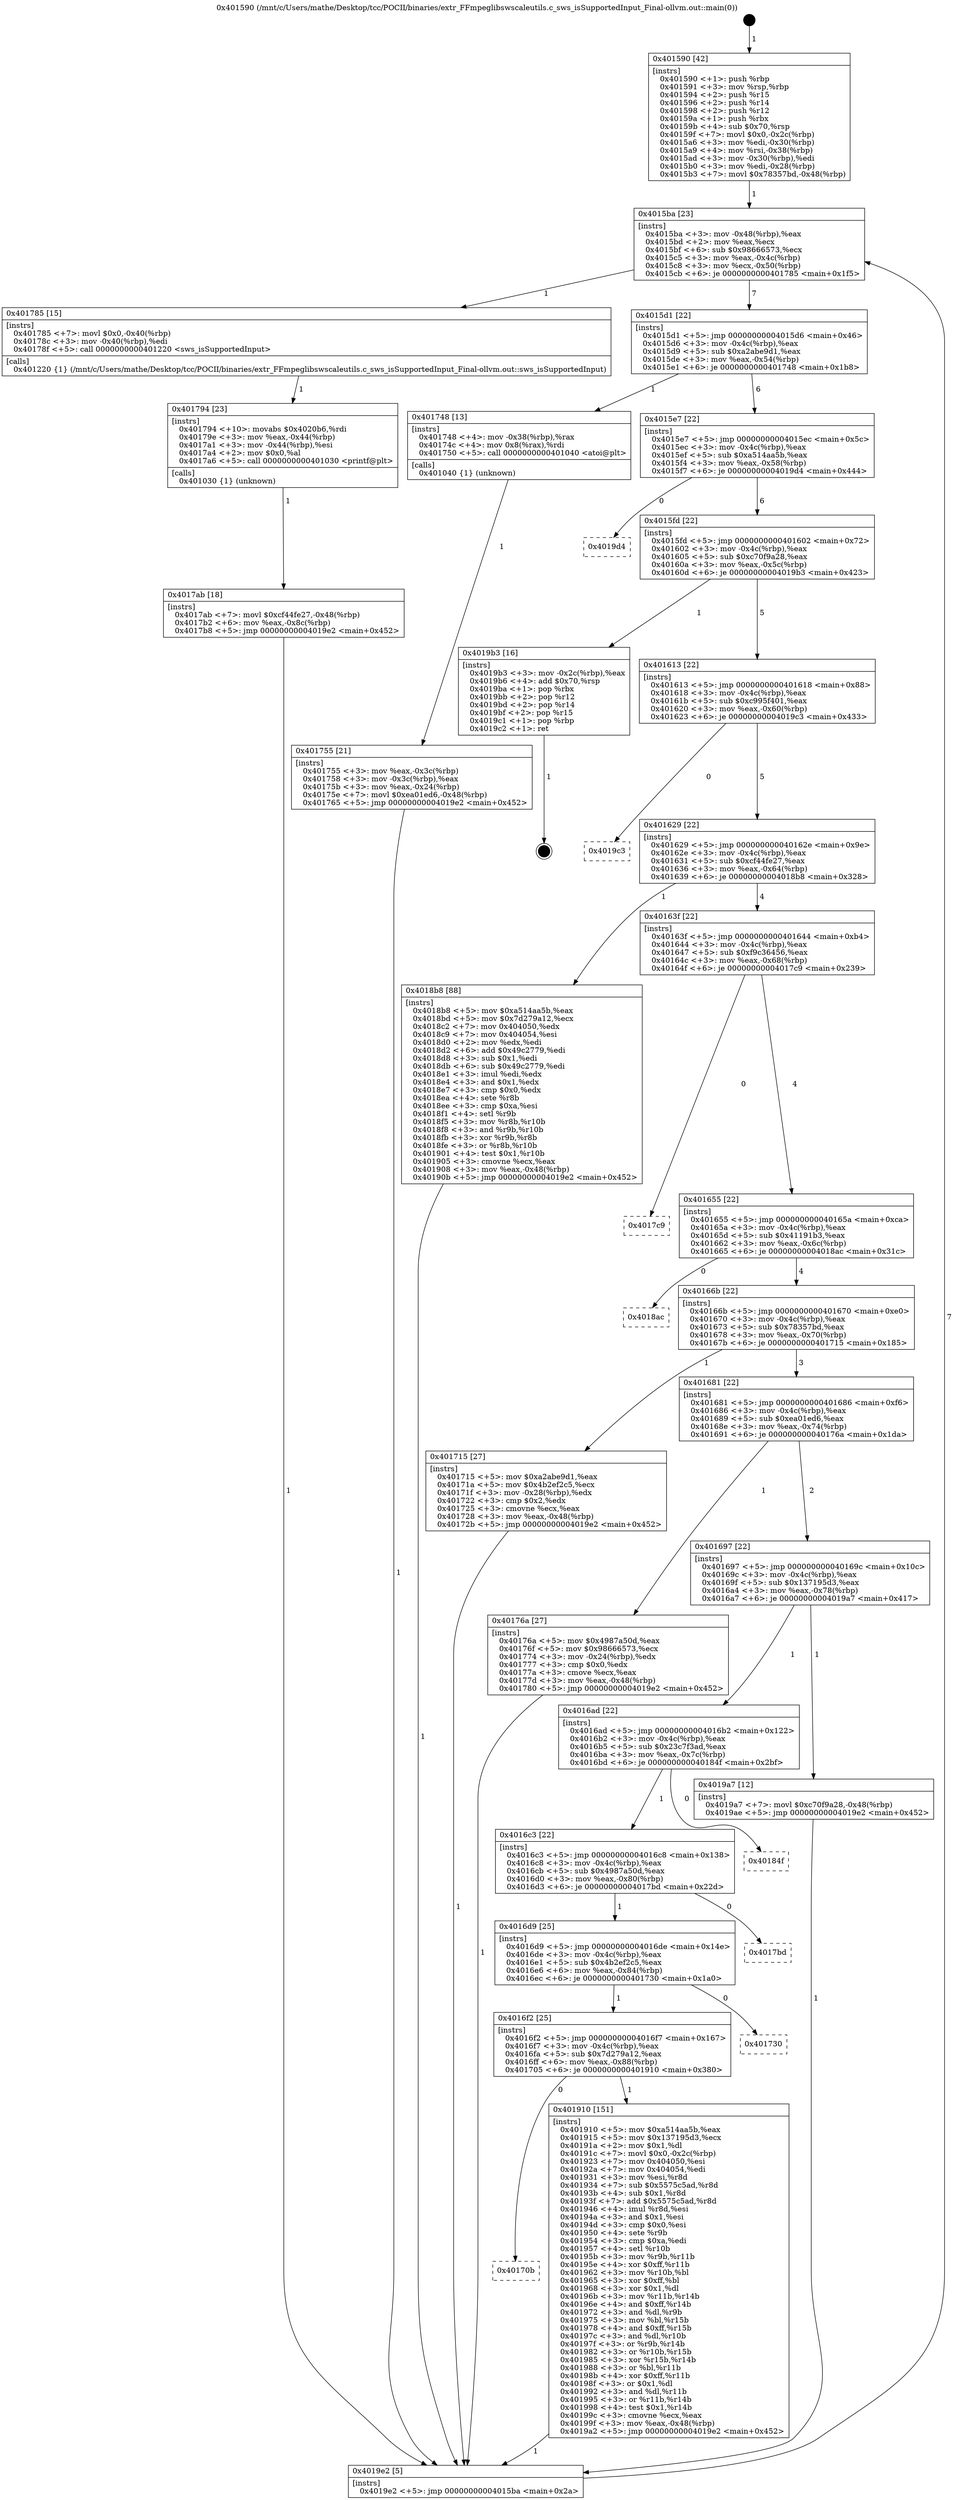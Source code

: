 digraph "0x401590" {
  label = "0x401590 (/mnt/c/Users/mathe/Desktop/tcc/POCII/binaries/extr_FFmpeglibswscaleutils.c_sws_isSupportedInput_Final-ollvm.out::main(0))"
  labelloc = "t"
  node[shape=record]

  Entry [label="",width=0.3,height=0.3,shape=circle,fillcolor=black,style=filled]
  "0x4015ba" [label="{
     0x4015ba [23]\l
     | [instrs]\l
     &nbsp;&nbsp;0x4015ba \<+3\>: mov -0x48(%rbp),%eax\l
     &nbsp;&nbsp;0x4015bd \<+2\>: mov %eax,%ecx\l
     &nbsp;&nbsp;0x4015bf \<+6\>: sub $0x98666573,%ecx\l
     &nbsp;&nbsp;0x4015c5 \<+3\>: mov %eax,-0x4c(%rbp)\l
     &nbsp;&nbsp;0x4015c8 \<+3\>: mov %ecx,-0x50(%rbp)\l
     &nbsp;&nbsp;0x4015cb \<+6\>: je 0000000000401785 \<main+0x1f5\>\l
  }"]
  "0x401785" [label="{
     0x401785 [15]\l
     | [instrs]\l
     &nbsp;&nbsp;0x401785 \<+7\>: movl $0x0,-0x40(%rbp)\l
     &nbsp;&nbsp;0x40178c \<+3\>: mov -0x40(%rbp),%edi\l
     &nbsp;&nbsp;0x40178f \<+5\>: call 0000000000401220 \<sws_isSupportedInput\>\l
     | [calls]\l
     &nbsp;&nbsp;0x401220 \{1\} (/mnt/c/Users/mathe/Desktop/tcc/POCII/binaries/extr_FFmpeglibswscaleutils.c_sws_isSupportedInput_Final-ollvm.out::sws_isSupportedInput)\l
  }"]
  "0x4015d1" [label="{
     0x4015d1 [22]\l
     | [instrs]\l
     &nbsp;&nbsp;0x4015d1 \<+5\>: jmp 00000000004015d6 \<main+0x46\>\l
     &nbsp;&nbsp;0x4015d6 \<+3\>: mov -0x4c(%rbp),%eax\l
     &nbsp;&nbsp;0x4015d9 \<+5\>: sub $0xa2abe9d1,%eax\l
     &nbsp;&nbsp;0x4015de \<+3\>: mov %eax,-0x54(%rbp)\l
     &nbsp;&nbsp;0x4015e1 \<+6\>: je 0000000000401748 \<main+0x1b8\>\l
  }"]
  Exit [label="",width=0.3,height=0.3,shape=circle,fillcolor=black,style=filled,peripheries=2]
  "0x401748" [label="{
     0x401748 [13]\l
     | [instrs]\l
     &nbsp;&nbsp;0x401748 \<+4\>: mov -0x38(%rbp),%rax\l
     &nbsp;&nbsp;0x40174c \<+4\>: mov 0x8(%rax),%rdi\l
     &nbsp;&nbsp;0x401750 \<+5\>: call 0000000000401040 \<atoi@plt\>\l
     | [calls]\l
     &nbsp;&nbsp;0x401040 \{1\} (unknown)\l
  }"]
  "0x4015e7" [label="{
     0x4015e7 [22]\l
     | [instrs]\l
     &nbsp;&nbsp;0x4015e7 \<+5\>: jmp 00000000004015ec \<main+0x5c\>\l
     &nbsp;&nbsp;0x4015ec \<+3\>: mov -0x4c(%rbp),%eax\l
     &nbsp;&nbsp;0x4015ef \<+5\>: sub $0xa514aa5b,%eax\l
     &nbsp;&nbsp;0x4015f4 \<+3\>: mov %eax,-0x58(%rbp)\l
     &nbsp;&nbsp;0x4015f7 \<+6\>: je 00000000004019d4 \<main+0x444\>\l
  }"]
  "0x40170b" [label="{
     0x40170b\l
  }", style=dashed]
  "0x4019d4" [label="{
     0x4019d4\l
  }", style=dashed]
  "0x4015fd" [label="{
     0x4015fd [22]\l
     | [instrs]\l
     &nbsp;&nbsp;0x4015fd \<+5\>: jmp 0000000000401602 \<main+0x72\>\l
     &nbsp;&nbsp;0x401602 \<+3\>: mov -0x4c(%rbp),%eax\l
     &nbsp;&nbsp;0x401605 \<+5\>: sub $0xc70f9a28,%eax\l
     &nbsp;&nbsp;0x40160a \<+3\>: mov %eax,-0x5c(%rbp)\l
     &nbsp;&nbsp;0x40160d \<+6\>: je 00000000004019b3 \<main+0x423\>\l
  }"]
  "0x401910" [label="{
     0x401910 [151]\l
     | [instrs]\l
     &nbsp;&nbsp;0x401910 \<+5\>: mov $0xa514aa5b,%eax\l
     &nbsp;&nbsp;0x401915 \<+5\>: mov $0x137195d3,%ecx\l
     &nbsp;&nbsp;0x40191a \<+2\>: mov $0x1,%dl\l
     &nbsp;&nbsp;0x40191c \<+7\>: movl $0x0,-0x2c(%rbp)\l
     &nbsp;&nbsp;0x401923 \<+7\>: mov 0x404050,%esi\l
     &nbsp;&nbsp;0x40192a \<+7\>: mov 0x404054,%edi\l
     &nbsp;&nbsp;0x401931 \<+3\>: mov %esi,%r8d\l
     &nbsp;&nbsp;0x401934 \<+7\>: sub $0x5575c5ad,%r8d\l
     &nbsp;&nbsp;0x40193b \<+4\>: sub $0x1,%r8d\l
     &nbsp;&nbsp;0x40193f \<+7\>: add $0x5575c5ad,%r8d\l
     &nbsp;&nbsp;0x401946 \<+4\>: imul %r8d,%esi\l
     &nbsp;&nbsp;0x40194a \<+3\>: and $0x1,%esi\l
     &nbsp;&nbsp;0x40194d \<+3\>: cmp $0x0,%esi\l
     &nbsp;&nbsp;0x401950 \<+4\>: sete %r9b\l
     &nbsp;&nbsp;0x401954 \<+3\>: cmp $0xa,%edi\l
     &nbsp;&nbsp;0x401957 \<+4\>: setl %r10b\l
     &nbsp;&nbsp;0x40195b \<+3\>: mov %r9b,%r11b\l
     &nbsp;&nbsp;0x40195e \<+4\>: xor $0xff,%r11b\l
     &nbsp;&nbsp;0x401962 \<+3\>: mov %r10b,%bl\l
     &nbsp;&nbsp;0x401965 \<+3\>: xor $0xff,%bl\l
     &nbsp;&nbsp;0x401968 \<+3\>: xor $0x1,%dl\l
     &nbsp;&nbsp;0x40196b \<+3\>: mov %r11b,%r14b\l
     &nbsp;&nbsp;0x40196e \<+4\>: and $0xff,%r14b\l
     &nbsp;&nbsp;0x401972 \<+3\>: and %dl,%r9b\l
     &nbsp;&nbsp;0x401975 \<+3\>: mov %bl,%r15b\l
     &nbsp;&nbsp;0x401978 \<+4\>: and $0xff,%r15b\l
     &nbsp;&nbsp;0x40197c \<+3\>: and %dl,%r10b\l
     &nbsp;&nbsp;0x40197f \<+3\>: or %r9b,%r14b\l
     &nbsp;&nbsp;0x401982 \<+3\>: or %r10b,%r15b\l
     &nbsp;&nbsp;0x401985 \<+3\>: xor %r15b,%r14b\l
     &nbsp;&nbsp;0x401988 \<+3\>: or %bl,%r11b\l
     &nbsp;&nbsp;0x40198b \<+4\>: xor $0xff,%r11b\l
     &nbsp;&nbsp;0x40198f \<+3\>: or $0x1,%dl\l
     &nbsp;&nbsp;0x401992 \<+3\>: and %dl,%r11b\l
     &nbsp;&nbsp;0x401995 \<+3\>: or %r11b,%r14b\l
     &nbsp;&nbsp;0x401998 \<+4\>: test $0x1,%r14b\l
     &nbsp;&nbsp;0x40199c \<+3\>: cmovne %ecx,%eax\l
     &nbsp;&nbsp;0x40199f \<+3\>: mov %eax,-0x48(%rbp)\l
     &nbsp;&nbsp;0x4019a2 \<+5\>: jmp 00000000004019e2 \<main+0x452\>\l
  }"]
  "0x4019b3" [label="{
     0x4019b3 [16]\l
     | [instrs]\l
     &nbsp;&nbsp;0x4019b3 \<+3\>: mov -0x2c(%rbp),%eax\l
     &nbsp;&nbsp;0x4019b6 \<+4\>: add $0x70,%rsp\l
     &nbsp;&nbsp;0x4019ba \<+1\>: pop %rbx\l
     &nbsp;&nbsp;0x4019bb \<+2\>: pop %r12\l
     &nbsp;&nbsp;0x4019bd \<+2\>: pop %r14\l
     &nbsp;&nbsp;0x4019bf \<+2\>: pop %r15\l
     &nbsp;&nbsp;0x4019c1 \<+1\>: pop %rbp\l
     &nbsp;&nbsp;0x4019c2 \<+1\>: ret\l
  }"]
  "0x401613" [label="{
     0x401613 [22]\l
     | [instrs]\l
     &nbsp;&nbsp;0x401613 \<+5\>: jmp 0000000000401618 \<main+0x88\>\l
     &nbsp;&nbsp;0x401618 \<+3\>: mov -0x4c(%rbp),%eax\l
     &nbsp;&nbsp;0x40161b \<+5\>: sub $0xc995f401,%eax\l
     &nbsp;&nbsp;0x401620 \<+3\>: mov %eax,-0x60(%rbp)\l
     &nbsp;&nbsp;0x401623 \<+6\>: je 00000000004019c3 \<main+0x433\>\l
  }"]
  "0x4016f2" [label="{
     0x4016f2 [25]\l
     | [instrs]\l
     &nbsp;&nbsp;0x4016f2 \<+5\>: jmp 00000000004016f7 \<main+0x167\>\l
     &nbsp;&nbsp;0x4016f7 \<+3\>: mov -0x4c(%rbp),%eax\l
     &nbsp;&nbsp;0x4016fa \<+5\>: sub $0x7d279a12,%eax\l
     &nbsp;&nbsp;0x4016ff \<+6\>: mov %eax,-0x88(%rbp)\l
     &nbsp;&nbsp;0x401705 \<+6\>: je 0000000000401910 \<main+0x380\>\l
  }"]
  "0x4019c3" [label="{
     0x4019c3\l
  }", style=dashed]
  "0x401629" [label="{
     0x401629 [22]\l
     | [instrs]\l
     &nbsp;&nbsp;0x401629 \<+5\>: jmp 000000000040162e \<main+0x9e\>\l
     &nbsp;&nbsp;0x40162e \<+3\>: mov -0x4c(%rbp),%eax\l
     &nbsp;&nbsp;0x401631 \<+5\>: sub $0xcf44fe27,%eax\l
     &nbsp;&nbsp;0x401636 \<+3\>: mov %eax,-0x64(%rbp)\l
     &nbsp;&nbsp;0x401639 \<+6\>: je 00000000004018b8 \<main+0x328\>\l
  }"]
  "0x401730" [label="{
     0x401730\l
  }", style=dashed]
  "0x4018b8" [label="{
     0x4018b8 [88]\l
     | [instrs]\l
     &nbsp;&nbsp;0x4018b8 \<+5\>: mov $0xa514aa5b,%eax\l
     &nbsp;&nbsp;0x4018bd \<+5\>: mov $0x7d279a12,%ecx\l
     &nbsp;&nbsp;0x4018c2 \<+7\>: mov 0x404050,%edx\l
     &nbsp;&nbsp;0x4018c9 \<+7\>: mov 0x404054,%esi\l
     &nbsp;&nbsp;0x4018d0 \<+2\>: mov %edx,%edi\l
     &nbsp;&nbsp;0x4018d2 \<+6\>: add $0x49c2779,%edi\l
     &nbsp;&nbsp;0x4018d8 \<+3\>: sub $0x1,%edi\l
     &nbsp;&nbsp;0x4018db \<+6\>: sub $0x49c2779,%edi\l
     &nbsp;&nbsp;0x4018e1 \<+3\>: imul %edi,%edx\l
     &nbsp;&nbsp;0x4018e4 \<+3\>: and $0x1,%edx\l
     &nbsp;&nbsp;0x4018e7 \<+3\>: cmp $0x0,%edx\l
     &nbsp;&nbsp;0x4018ea \<+4\>: sete %r8b\l
     &nbsp;&nbsp;0x4018ee \<+3\>: cmp $0xa,%esi\l
     &nbsp;&nbsp;0x4018f1 \<+4\>: setl %r9b\l
     &nbsp;&nbsp;0x4018f5 \<+3\>: mov %r8b,%r10b\l
     &nbsp;&nbsp;0x4018f8 \<+3\>: and %r9b,%r10b\l
     &nbsp;&nbsp;0x4018fb \<+3\>: xor %r9b,%r8b\l
     &nbsp;&nbsp;0x4018fe \<+3\>: or %r8b,%r10b\l
     &nbsp;&nbsp;0x401901 \<+4\>: test $0x1,%r10b\l
     &nbsp;&nbsp;0x401905 \<+3\>: cmovne %ecx,%eax\l
     &nbsp;&nbsp;0x401908 \<+3\>: mov %eax,-0x48(%rbp)\l
     &nbsp;&nbsp;0x40190b \<+5\>: jmp 00000000004019e2 \<main+0x452\>\l
  }"]
  "0x40163f" [label="{
     0x40163f [22]\l
     | [instrs]\l
     &nbsp;&nbsp;0x40163f \<+5\>: jmp 0000000000401644 \<main+0xb4\>\l
     &nbsp;&nbsp;0x401644 \<+3\>: mov -0x4c(%rbp),%eax\l
     &nbsp;&nbsp;0x401647 \<+5\>: sub $0xf9c36456,%eax\l
     &nbsp;&nbsp;0x40164c \<+3\>: mov %eax,-0x68(%rbp)\l
     &nbsp;&nbsp;0x40164f \<+6\>: je 00000000004017c9 \<main+0x239\>\l
  }"]
  "0x4016d9" [label="{
     0x4016d9 [25]\l
     | [instrs]\l
     &nbsp;&nbsp;0x4016d9 \<+5\>: jmp 00000000004016de \<main+0x14e\>\l
     &nbsp;&nbsp;0x4016de \<+3\>: mov -0x4c(%rbp),%eax\l
     &nbsp;&nbsp;0x4016e1 \<+5\>: sub $0x4b2ef2c5,%eax\l
     &nbsp;&nbsp;0x4016e6 \<+6\>: mov %eax,-0x84(%rbp)\l
     &nbsp;&nbsp;0x4016ec \<+6\>: je 0000000000401730 \<main+0x1a0\>\l
  }"]
  "0x4017c9" [label="{
     0x4017c9\l
  }", style=dashed]
  "0x401655" [label="{
     0x401655 [22]\l
     | [instrs]\l
     &nbsp;&nbsp;0x401655 \<+5\>: jmp 000000000040165a \<main+0xca\>\l
     &nbsp;&nbsp;0x40165a \<+3\>: mov -0x4c(%rbp),%eax\l
     &nbsp;&nbsp;0x40165d \<+5\>: sub $0x41191b3,%eax\l
     &nbsp;&nbsp;0x401662 \<+3\>: mov %eax,-0x6c(%rbp)\l
     &nbsp;&nbsp;0x401665 \<+6\>: je 00000000004018ac \<main+0x31c\>\l
  }"]
  "0x4017bd" [label="{
     0x4017bd\l
  }", style=dashed]
  "0x4018ac" [label="{
     0x4018ac\l
  }", style=dashed]
  "0x40166b" [label="{
     0x40166b [22]\l
     | [instrs]\l
     &nbsp;&nbsp;0x40166b \<+5\>: jmp 0000000000401670 \<main+0xe0\>\l
     &nbsp;&nbsp;0x401670 \<+3\>: mov -0x4c(%rbp),%eax\l
     &nbsp;&nbsp;0x401673 \<+5\>: sub $0x78357bd,%eax\l
     &nbsp;&nbsp;0x401678 \<+3\>: mov %eax,-0x70(%rbp)\l
     &nbsp;&nbsp;0x40167b \<+6\>: je 0000000000401715 \<main+0x185\>\l
  }"]
  "0x4016c3" [label="{
     0x4016c3 [22]\l
     | [instrs]\l
     &nbsp;&nbsp;0x4016c3 \<+5\>: jmp 00000000004016c8 \<main+0x138\>\l
     &nbsp;&nbsp;0x4016c8 \<+3\>: mov -0x4c(%rbp),%eax\l
     &nbsp;&nbsp;0x4016cb \<+5\>: sub $0x4987a50d,%eax\l
     &nbsp;&nbsp;0x4016d0 \<+3\>: mov %eax,-0x80(%rbp)\l
     &nbsp;&nbsp;0x4016d3 \<+6\>: je 00000000004017bd \<main+0x22d\>\l
  }"]
  "0x401715" [label="{
     0x401715 [27]\l
     | [instrs]\l
     &nbsp;&nbsp;0x401715 \<+5\>: mov $0xa2abe9d1,%eax\l
     &nbsp;&nbsp;0x40171a \<+5\>: mov $0x4b2ef2c5,%ecx\l
     &nbsp;&nbsp;0x40171f \<+3\>: mov -0x28(%rbp),%edx\l
     &nbsp;&nbsp;0x401722 \<+3\>: cmp $0x2,%edx\l
     &nbsp;&nbsp;0x401725 \<+3\>: cmovne %ecx,%eax\l
     &nbsp;&nbsp;0x401728 \<+3\>: mov %eax,-0x48(%rbp)\l
     &nbsp;&nbsp;0x40172b \<+5\>: jmp 00000000004019e2 \<main+0x452\>\l
  }"]
  "0x401681" [label="{
     0x401681 [22]\l
     | [instrs]\l
     &nbsp;&nbsp;0x401681 \<+5\>: jmp 0000000000401686 \<main+0xf6\>\l
     &nbsp;&nbsp;0x401686 \<+3\>: mov -0x4c(%rbp),%eax\l
     &nbsp;&nbsp;0x401689 \<+5\>: sub $0xea01ed6,%eax\l
     &nbsp;&nbsp;0x40168e \<+3\>: mov %eax,-0x74(%rbp)\l
     &nbsp;&nbsp;0x401691 \<+6\>: je 000000000040176a \<main+0x1da\>\l
  }"]
  "0x4019e2" [label="{
     0x4019e2 [5]\l
     | [instrs]\l
     &nbsp;&nbsp;0x4019e2 \<+5\>: jmp 00000000004015ba \<main+0x2a\>\l
  }"]
  "0x401590" [label="{
     0x401590 [42]\l
     | [instrs]\l
     &nbsp;&nbsp;0x401590 \<+1\>: push %rbp\l
     &nbsp;&nbsp;0x401591 \<+3\>: mov %rsp,%rbp\l
     &nbsp;&nbsp;0x401594 \<+2\>: push %r15\l
     &nbsp;&nbsp;0x401596 \<+2\>: push %r14\l
     &nbsp;&nbsp;0x401598 \<+2\>: push %r12\l
     &nbsp;&nbsp;0x40159a \<+1\>: push %rbx\l
     &nbsp;&nbsp;0x40159b \<+4\>: sub $0x70,%rsp\l
     &nbsp;&nbsp;0x40159f \<+7\>: movl $0x0,-0x2c(%rbp)\l
     &nbsp;&nbsp;0x4015a6 \<+3\>: mov %edi,-0x30(%rbp)\l
     &nbsp;&nbsp;0x4015a9 \<+4\>: mov %rsi,-0x38(%rbp)\l
     &nbsp;&nbsp;0x4015ad \<+3\>: mov -0x30(%rbp),%edi\l
     &nbsp;&nbsp;0x4015b0 \<+3\>: mov %edi,-0x28(%rbp)\l
     &nbsp;&nbsp;0x4015b3 \<+7\>: movl $0x78357bd,-0x48(%rbp)\l
  }"]
  "0x401755" [label="{
     0x401755 [21]\l
     | [instrs]\l
     &nbsp;&nbsp;0x401755 \<+3\>: mov %eax,-0x3c(%rbp)\l
     &nbsp;&nbsp;0x401758 \<+3\>: mov -0x3c(%rbp),%eax\l
     &nbsp;&nbsp;0x40175b \<+3\>: mov %eax,-0x24(%rbp)\l
     &nbsp;&nbsp;0x40175e \<+7\>: movl $0xea01ed6,-0x48(%rbp)\l
     &nbsp;&nbsp;0x401765 \<+5\>: jmp 00000000004019e2 \<main+0x452\>\l
  }"]
  "0x40184f" [label="{
     0x40184f\l
  }", style=dashed]
  "0x40176a" [label="{
     0x40176a [27]\l
     | [instrs]\l
     &nbsp;&nbsp;0x40176a \<+5\>: mov $0x4987a50d,%eax\l
     &nbsp;&nbsp;0x40176f \<+5\>: mov $0x98666573,%ecx\l
     &nbsp;&nbsp;0x401774 \<+3\>: mov -0x24(%rbp),%edx\l
     &nbsp;&nbsp;0x401777 \<+3\>: cmp $0x0,%edx\l
     &nbsp;&nbsp;0x40177a \<+3\>: cmove %ecx,%eax\l
     &nbsp;&nbsp;0x40177d \<+3\>: mov %eax,-0x48(%rbp)\l
     &nbsp;&nbsp;0x401780 \<+5\>: jmp 00000000004019e2 \<main+0x452\>\l
  }"]
  "0x401697" [label="{
     0x401697 [22]\l
     | [instrs]\l
     &nbsp;&nbsp;0x401697 \<+5\>: jmp 000000000040169c \<main+0x10c\>\l
     &nbsp;&nbsp;0x40169c \<+3\>: mov -0x4c(%rbp),%eax\l
     &nbsp;&nbsp;0x40169f \<+5\>: sub $0x137195d3,%eax\l
     &nbsp;&nbsp;0x4016a4 \<+3\>: mov %eax,-0x78(%rbp)\l
     &nbsp;&nbsp;0x4016a7 \<+6\>: je 00000000004019a7 \<main+0x417\>\l
  }"]
  "0x401794" [label="{
     0x401794 [23]\l
     | [instrs]\l
     &nbsp;&nbsp;0x401794 \<+10\>: movabs $0x4020b6,%rdi\l
     &nbsp;&nbsp;0x40179e \<+3\>: mov %eax,-0x44(%rbp)\l
     &nbsp;&nbsp;0x4017a1 \<+3\>: mov -0x44(%rbp),%esi\l
     &nbsp;&nbsp;0x4017a4 \<+2\>: mov $0x0,%al\l
     &nbsp;&nbsp;0x4017a6 \<+5\>: call 0000000000401030 \<printf@plt\>\l
     | [calls]\l
     &nbsp;&nbsp;0x401030 \{1\} (unknown)\l
  }"]
  "0x4017ab" [label="{
     0x4017ab [18]\l
     | [instrs]\l
     &nbsp;&nbsp;0x4017ab \<+7\>: movl $0xcf44fe27,-0x48(%rbp)\l
     &nbsp;&nbsp;0x4017b2 \<+6\>: mov %eax,-0x8c(%rbp)\l
     &nbsp;&nbsp;0x4017b8 \<+5\>: jmp 00000000004019e2 \<main+0x452\>\l
  }"]
  "0x4016ad" [label="{
     0x4016ad [22]\l
     | [instrs]\l
     &nbsp;&nbsp;0x4016ad \<+5\>: jmp 00000000004016b2 \<main+0x122\>\l
     &nbsp;&nbsp;0x4016b2 \<+3\>: mov -0x4c(%rbp),%eax\l
     &nbsp;&nbsp;0x4016b5 \<+5\>: sub $0x23c7f3ad,%eax\l
     &nbsp;&nbsp;0x4016ba \<+3\>: mov %eax,-0x7c(%rbp)\l
     &nbsp;&nbsp;0x4016bd \<+6\>: je 000000000040184f \<main+0x2bf\>\l
  }"]
  "0x4019a7" [label="{
     0x4019a7 [12]\l
     | [instrs]\l
     &nbsp;&nbsp;0x4019a7 \<+7\>: movl $0xc70f9a28,-0x48(%rbp)\l
     &nbsp;&nbsp;0x4019ae \<+5\>: jmp 00000000004019e2 \<main+0x452\>\l
  }"]
  Entry -> "0x401590" [label=" 1"]
  "0x4015ba" -> "0x401785" [label=" 1"]
  "0x4015ba" -> "0x4015d1" [label=" 7"]
  "0x4019b3" -> Exit [label=" 1"]
  "0x4015d1" -> "0x401748" [label=" 1"]
  "0x4015d1" -> "0x4015e7" [label=" 6"]
  "0x4019a7" -> "0x4019e2" [label=" 1"]
  "0x4015e7" -> "0x4019d4" [label=" 0"]
  "0x4015e7" -> "0x4015fd" [label=" 6"]
  "0x401910" -> "0x4019e2" [label=" 1"]
  "0x4015fd" -> "0x4019b3" [label=" 1"]
  "0x4015fd" -> "0x401613" [label=" 5"]
  "0x4016f2" -> "0x40170b" [label=" 0"]
  "0x401613" -> "0x4019c3" [label=" 0"]
  "0x401613" -> "0x401629" [label=" 5"]
  "0x4016f2" -> "0x401910" [label=" 1"]
  "0x401629" -> "0x4018b8" [label=" 1"]
  "0x401629" -> "0x40163f" [label=" 4"]
  "0x4016d9" -> "0x4016f2" [label=" 1"]
  "0x40163f" -> "0x4017c9" [label=" 0"]
  "0x40163f" -> "0x401655" [label=" 4"]
  "0x4016d9" -> "0x401730" [label=" 0"]
  "0x401655" -> "0x4018ac" [label=" 0"]
  "0x401655" -> "0x40166b" [label=" 4"]
  "0x4016c3" -> "0x4016d9" [label=" 1"]
  "0x40166b" -> "0x401715" [label=" 1"]
  "0x40166b" -> "0x401681" [label=" 3"]
  "0x401715" -> "0x4019e2" [label=" 1"]
  "0x401590" -> "0x4015ba" [label=" 1"]
  "0x4019e2" -> "0x4015ba" [label=" 7"]
  "0x401748" -> "0x401755" [label=" 1"]
  "0x401755" -> "0x4019e2" [label=" 1"]
  "0x4016c3" -> "0x4017bd" [label=" 0"]
  "0x401681" -> "0x40176a" [label=" 1"]
  "0x401681" -> "0x401697" [label=" 2"]
  "0x40176a" -> "0x4019e2" [label=" 1"]
  "0x401785" -> "0x401794" [label=" 1"]
  "0x401794" -> "0x4017ab" [label=" 1"]
  "0x4017ab" -> "0x4019e2" [label=" 1"]
  "0x4018b8" -> "0x4019e2" [label=" 1"]
  "0x4016ad" -> "0x4016c3" [label=" 1"]
  "0x401697" -> "0x4019a7" [label=" 1"]
  "0x401697" -> "0x4016ad" [label=" 1"]
  "0x4016ad" -> "0x40184f" [label=" 0"]
}
